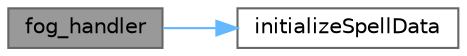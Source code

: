 digraph "fog_handler"
{
 // LATEX_PDF_SIZE
  bgcolor="transparent";
  edge [fontname=Helvetica,fontsize=10,labelfontname=Helvetica,labelfontsize=10];
  node [fontname=Helvetica,fontsize=10,shape=box,height=0.2,width=0.4];
  rankdir="LR";
  Node1 [id="Node000001",label="fog_handler",height=0.2,width=0.4,color="gray40", fillcolor="grey60", style="filled", fontcolor="black",tooltip=" "];
  Node1 -> Node2 [id="edge1_Node000001_Node000002",color="steelblue1",style="solid",tooltip=" "];
  Node2 [id="Node000002",label="initializeSpellData",height=0.2,width=0.4,color="grey40", fillcolor="white", style="filled",URL="$sf__spelltype__registry_8cpp.html#ac3e5dfa2fdcb8f683f6921e40eece8c3",tooltip=" "];
}
